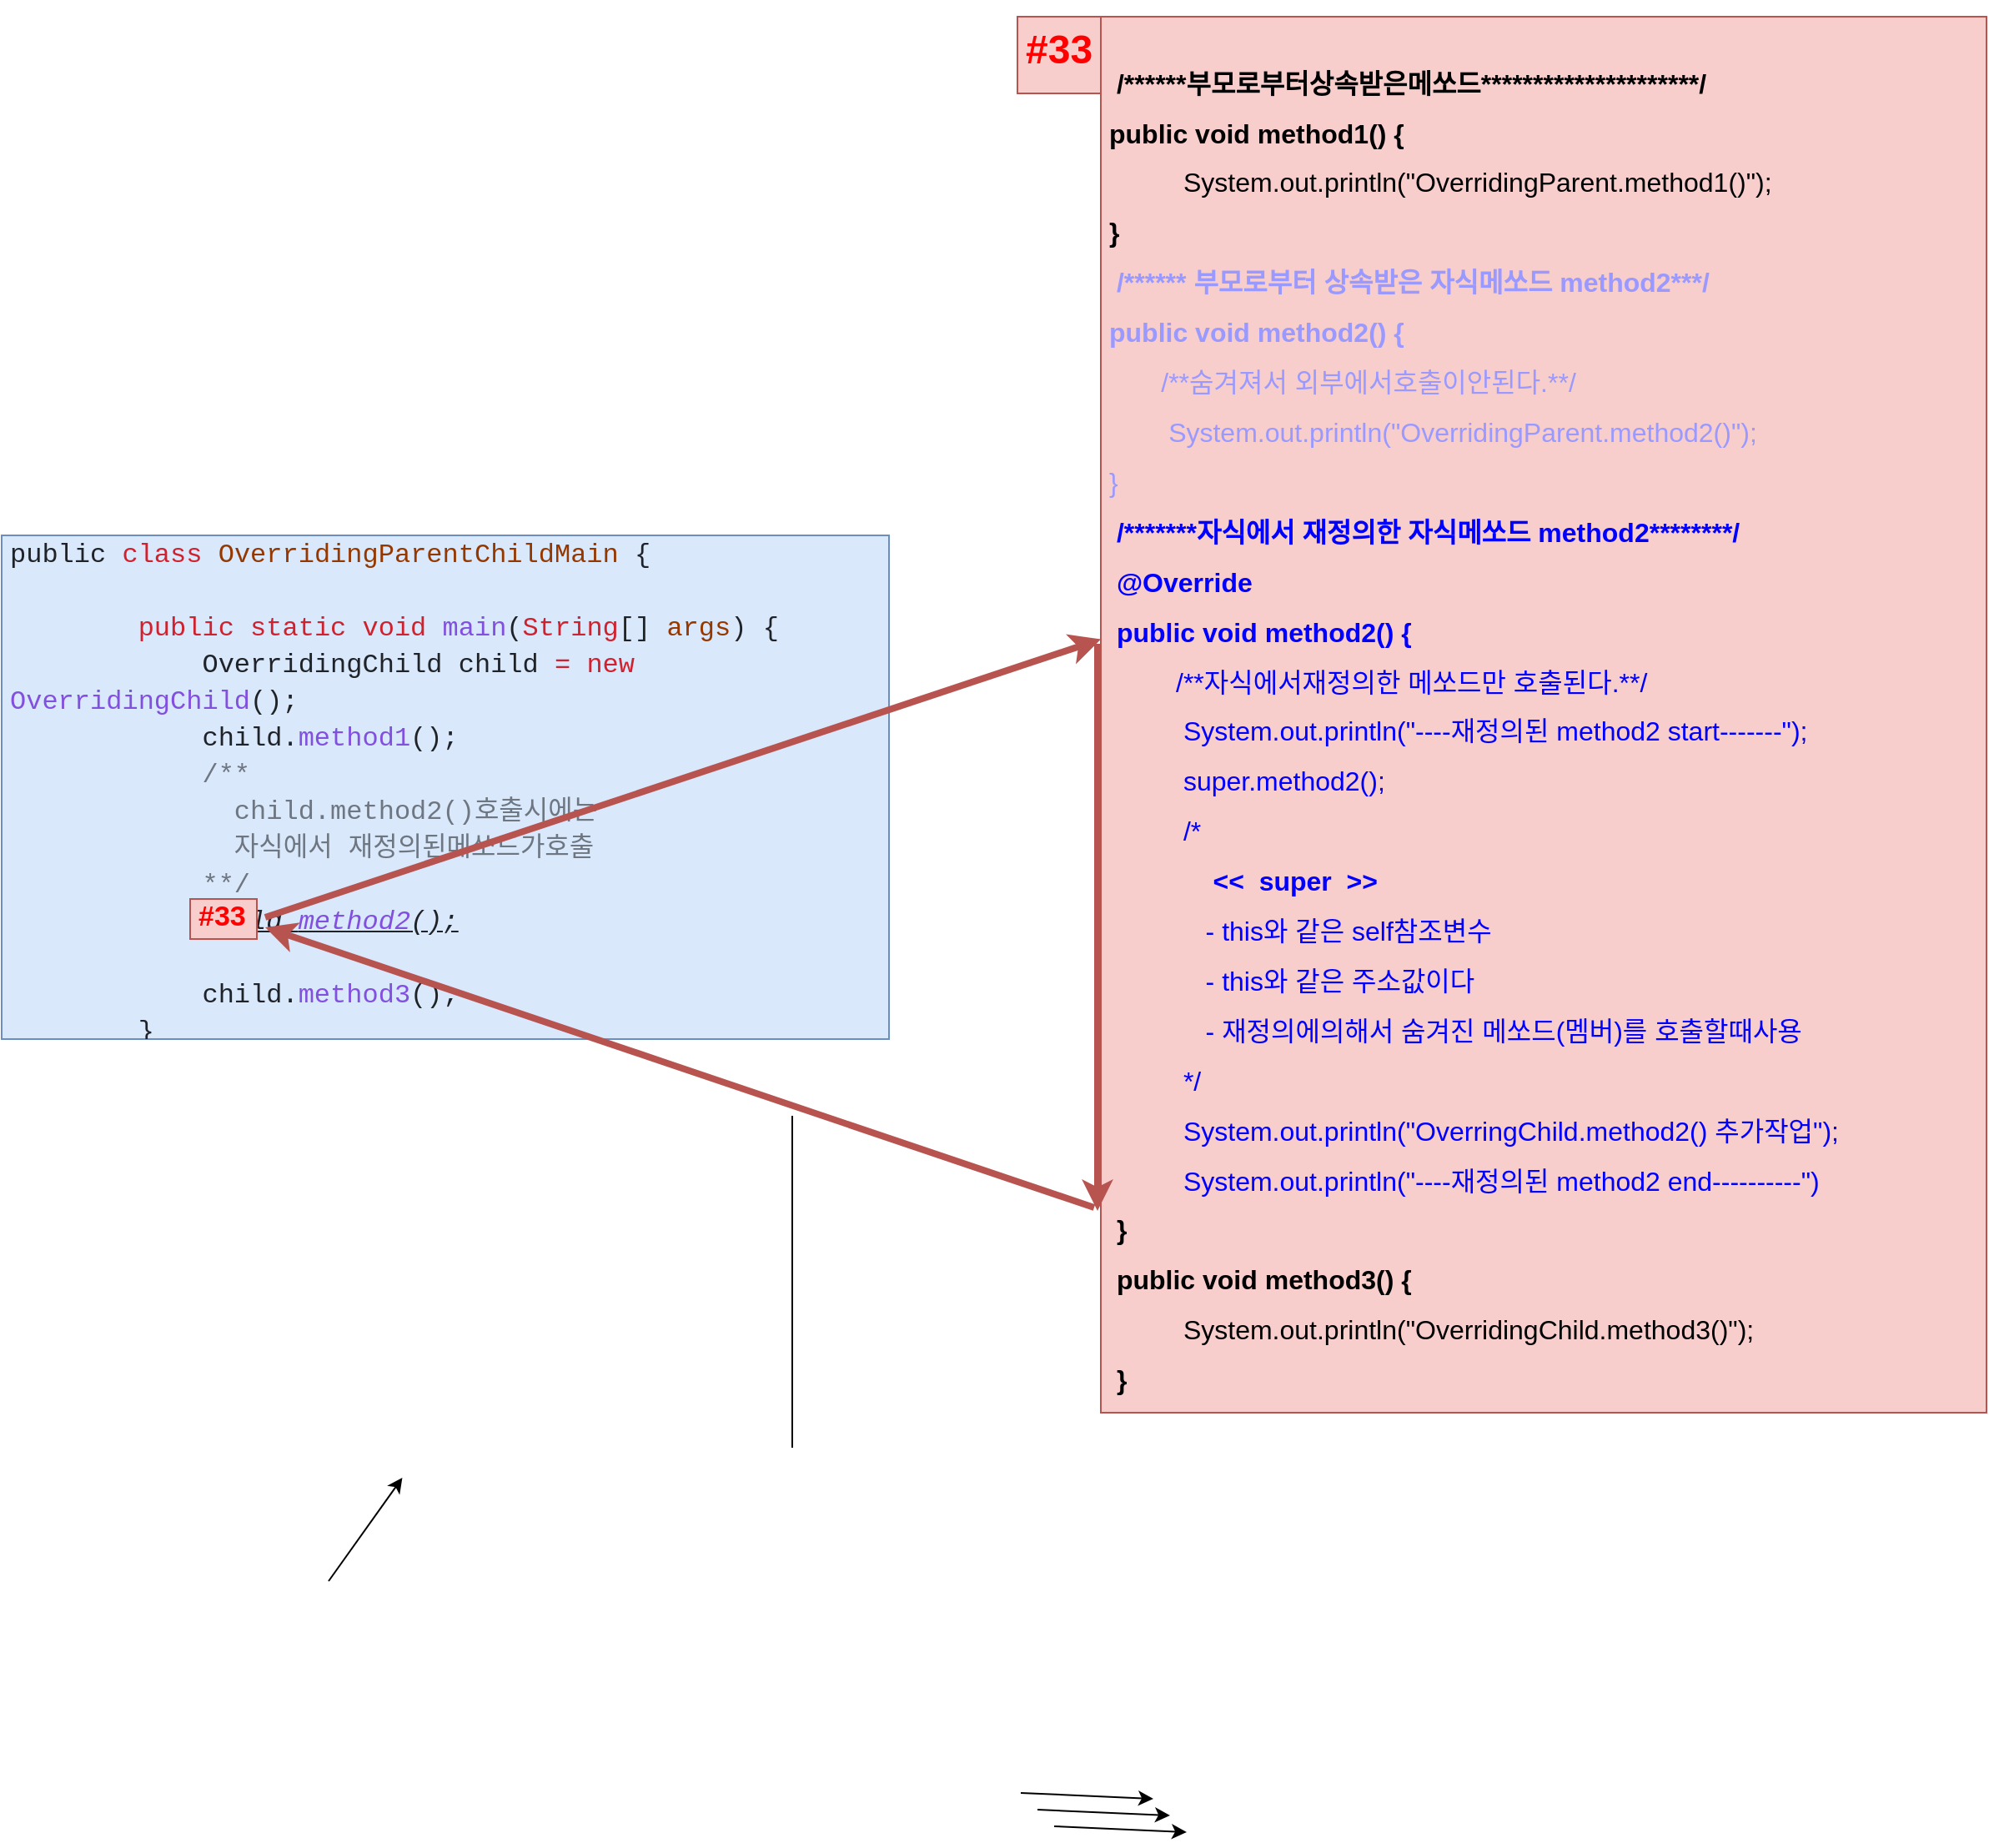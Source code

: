 <mxfile version="22.1.11" type="device">
  <diagram name="페이지-1" id="x_yewaCAZHS-CT8Duj3i">
    <mxGraphModel dx="2234" dy="1538" grid="0" gridSize="10" guides="1" tooltips="1" connect="1" arrows="1" fold="1" page="0" pageScale="1" pageWidth="827" pageHeight="1169" math="0" shadow="0">
      <root>
        <mxCell id="0" />
        <mxCell id="1" parent="0" />
        <mxCell id="Q0oJkmgqtFZWM4lEizwN-1" value="&lt;h1 style=&quot;font-size: 16px;&quot;&gt;&lt;div style=&quot;color: rgb(31, 35, 40); font-family: &amp;quot;D2 Coding&amp;quot;, Consolas, &amp;quot;Courier New&amp;quot;, monospace; font-size: 16px; line-height: 22px;&quot;&gt;&lt;div style=&quot;font-weight: normal; font-size: 16px;&quot;&gt;public &lt;span style=&quot;color: rgb(207, 34, 46); font-size: 16px;&quot;&gt;class&lt;/span&gt; &lt;span style=&quot;color: rgb(149, 56, 0); font-size: 16px;&quot;&gt;OverridingParentChildMain&lt;/span&gt; {&lt;/div&gt;&lt;br style=&quot;font-size: 16px;&quot;&gt;&lt;div style=&quot;font-weight: normal; font-size: 16px;&quot;&gt;&amp;nbsp; &amp;nbsp; &amp;nbsp; &amp;nbsp; &lt;span style=&quot;color: rgb(207, 34, 46); font-size: 16px;&quot;&gt;public&lt;/span&gt; &lt;span style=&quot;color: rgb(207, 34, 46); font-size: 16px;&quot;&gt;static&lt;/span&gt; &lt;span style=&quot;color: rgb(207, 34, 46); font-size: 16px;&quot;&gt;void&lt;/span&gt; &lt;span style=&quot;color: rgb(130, 80, 223); font-size: 16px;&quot;&gt;main&lt;/span&gt;(&lt;span style=&quot;color: rgb(207, 34, 46); font-size: 16px;&quot;&gt;String&lt;/span&gt;[] &lt;span style=&quot;color: rgb(149, 56, 0); font-size: 16px;&quot;&gt;args&lt;/span&gt;) {&lt;/div&gt;&lt;div style=&quot;font-weight: normal; font-size: 16px;&quot;&gt;&amp;nbsp; &amp;nbsp; &amp;nbsp; &amp;nbsp; &amp;nbsp; &amp;nbsp; OverridingChild&lt;span style=&quot;color: rgb(149, 56, 0); font-size: 16px;&quot;&gt; &lt;/span&gt;child&lt;span style=&quot;color: rgb(149, 56, 0); font-size: 16px;&quot;&gt; &lt;/span&gt;&lt;span style=&quot;color: rgb(207, 34, 46); font-size: 16px;&quot;&gt;=&lt;/span&gt; &lt;span style=&quot;color: rgb(207, 34, 46); font-size: 16px;&quot;&gt;new&lt;/span&gt; &lt;span style=&quot;color: rgb(130, 80, 223); font-size: 16px;&quot;&gt;OverridingChild&lt;/span&gt;();&lt;/div&gt;&lt;div style=&quot;font-weight: normal; font-size: 16px;&quot;&gt;&amp;nbsp; &amp;nbsp; &amp;nbsp; &amp;nbsp; &amp;nbsp; &amp;nbsp; child.&lt;span style=&quot;color: rgb(130, 80, 223); font-size: 16px;&quot;&gt;method1&lt;/span&gt;();&lt;/div&gt;&lt;div style=&quot;font-weight: normal; font-size: 16px;&quot;&gt;&amp;nbsp; &amp;nbsp; &amp;nbsp; &amp;nbsp; &amp;nbsp; &amp;nbsp; &lt;span style=&quot;color: rgb(110, 119, 129); font-size: 16px;&quot;&gt;/**&lt;/span&gt;&lt;/div&gt;&lt;div style=&quot;font-weight: normal; font-size: 16px;&quot;&gt;&lt;span style=&quot;color: rgb(110, 119, 129); font-size: 16px;&quot;&gt;&amp;nbsp; &amp;nbsp; &amp;nbsp; &amp;nbsp; &amp;nbsp; &amp;nbsp; &amp;nbsp; child.method2()호출시에는&amp;nbsp;&lt;/span&gt;&lt;/div&gt;&lt;div style=&quot;font-weight: normal; font-size: 16px;&quot;&gt;&lt;span style=&quot;color: rgb(110, 119, 129); font-size: 16px;&quot;&gt;&amp;nbsp; &amp;nbsp; &amp;nbsp; &amp;nbsp; &amp;nbsp; &amp;nbsp; &amp;nbsp; 자식에서 재정의된메쏘드가호출&lt;/span&gt;&lt;/div&gt;&lt;div style=&quot;font-weight: normal; font-size: 16px;&quot;&gt;&lt;span style=&quot;color: rgb(110, 119, 129); font-size: 16px;&quot;&gt;&amp;nbsp; &amp;nbsp; &amp;nbsp; &amp;nbsp; &amp;nbsp; &amp;nbsp; **/&lt;/span&gt;&lt;/div&gt;&lt;div style=&quot;font-size: 16px;&quot;&gt;&lt;span style=&quot;font-weight: normal;&quot;&gt;&amp;nbsp; &amp;nbsp; &amp;nbsp; &amp;nbsp; &amp;nbsp; &amp;nbsp; &lt;/span&gt;&lt;u style=&quot;&quot;&gt;&lt;i style=&quot;font-weight: normal;&quot;&gt;child.&lt;span style=&quot;color: rgb(130, 80, 223); font-size: 16px;&quot;&gt;method2&lt;/span&gt;();&lt;/i&gt;&lt;/u&gt;&lt;/div&gt;&lt;div style=&quot;font-size: 16px;&quot;&gt;&lt;u style=&quot;&quot;&gt;&lt;i style=&quot;font-weight: normal;&quot;&gt;&lt;br&gt;&lt;/i&gt;&lt;/u&gt;&lt;/div&gt;&lt;div style=&quot;font-weight: normal; font-size: 16px;&quot;&gt;&amp;nbsp; &amp;nbsp; &amp;nbsp; &amp;nbsp; &amp;nbsp; &amp;nbsp; child.&lt;span style=&quot;color: rgb(130, 80, 223); font-size: 16px;&quot;&gt;method3&lt;/span&gt;();&lt;/div&gt;&lt;div style=&quot;font-weight: normal; font-size: 16px;&quot;&gt;&amp;nbsp; &amp;nbsp; &amp;nbsp; &amp;nbsp; }&lt;/div&gt;&lt;div style=&quot;font-weight: normal; font-size: 16px;&quot;&gt;&amp;nbsp; &amp;nbsp; }&lt;/div&gt;&lt;/div&gt;&lt;/h1&gt;" style="text;html=1;spacing=5;spacingTop=-20;whiteSpace=wrap;overflow=hidden;rounded=0;fillColor=#dae8fc;strokeColor=#6c8ebf;fontSize=16;" parent="1" vertex="1">
          <mxGeometry x="-537" y="-150" width="532" height="302" as="geometry" />
        </mxCell>
        <mxCell id="Q0oJkmgqtFZWM4lEizwN-4" value="&lt;h1 style=&quot;font-size: 16px;&quot;&gt;&lt;font style=&quot;font-size: 16px;&quot;&gt;&lt;span style=&quot;background-color: initial; font-size: 16px;&quot;&gt;&amp;nbsp; &amp;nbsp;&lt;/span&gt;&lt;br style=&quot;font-size: 16px;&quot;&gt;&lt;/font&gt;&lt;/h1&gt;&lt;h1 style=&quot;font-size: 16px;&quot;&gt;&lt;font style=&quot;font-size: 16px;&quot;&gt;&amp;nbsp;/******부모로부터상속받은메쏘드*********************/&lt;/font&gt;&lt;/h1&gt;&lt;h1 style=&quot;font-size: 16px;&quot;&gt;&lt;font style=&quot;font-size: 16px;&quot;&gt;public void method1() {&lt;/font&gt;&lt;/h1&gt;&lt;h1 style=&quot;font-size: 16px;&quot;&gt;&lt;font style=&quot;font-size: 16px;&quot;&gt;&lt;span style=&quot;font-size: 16px;&quot;&gt;&amp;nbsp; &amp;nbsp;&amp;nbsp;&amp;nbsp;&amp;nbsp;&amp;nbsp;&amp;nbsp;&amp;nbsp;&lt;/span&gt;&lt;span style=&quot;font-weight: normal; font-size: 16px;&quot;&gt;&lt;span style=&quot;font-size: 16px;&quot;&gt;&amp;nbsp;&lt;/span&gt;&lt;font style=&quot;font-size: 16px;&quot;&gt;System.out.println(&quot;OverridingParent.method1()&quot;);&lt;/font&gt;&lt;/span&gt;&lt;/font&gt;&lt;/h1&gt;&lt;h1 style=&quot;font-size: 16px;&quot;&gt;&lt;font style=&quot;font-size: 16px;&quot;&gt;}&lt;/font&gt;&lt;/h1&gt;&lt;h1 style=&quot;font-size: 16px;&quot;&gt;&lt;font style=&quot;font-size: 16px;&quot;&gt;&lt;font color=&quot;#33ffff&quot; style=&quot;font-size: 16px;&quot;&gt;&amp;nbsp;&lt;/font&gt;&lt;font color=&quot;#9999ff&quot; style=&quot;font-size: 16px;&quot;&gt;/******&amp;nbsp;부모로부터 상속받은 자식메쏘드 method2***/&lt;/font&gt;&lt;/font&gt;&lt;/h1&gt;&lt;h1 style=&quot;font-size: 16px;&quot;&gt;&lt;font style=&quot;font-size: 16px;&quot; color=&quot;#9999ff&quot;&gt;&lt;span style=&quot;background-color: initial; font-size: 16px;&quot;&gt;&lt;span style=&quot;background-color: initial; font-size: 16px;&quot;&gt;public void method2() {&lt;/span&gt;&lt;/span&gt;&lt;/font&gt;&lt;/h1&gt;&lt;div style=&quot;font-size: 16px;&quot;&gt;&lt;font style=&quot;font-size: 16px;&quot; color=&quot;#9999ff&quot;&gt;&lt;span style=&quot;background-color: initial; font-size: 16px;&quot;&gt;&lt;span style=&quot;background-color: initial; font-size: 16px;&quot;&gt;&lt;b style=&quot;font-size: 16px;&quot;&gt;&amp;nbsp; &amp;nbsp; &amp;nbsp; &amp;nbsp;&lt;/b&gt;&lt;font style=&quot;font-size: 16px;&quot;&gt;/**&lt;/font&gt;&lt;/span&gt;&lt;/span&gt;&lt;span style=&quot;background-color: initial; font-size: 16px;&quot;&gt;&lt;font style=&quot;font-size: 16px;&quot;&gt;숨겨져서 외부에서호출이안된다.**/&lt;/font&gt;&lt;/span&gt;&lt;/font&gt;&lt;/div&gt;&lt;h1 style=&quot;font-size: 16px;&quot;&gt;&lt;font color=&quot;#9999ff&quot; style=&quot;font-weight: normal; font-size: 16px;&quot;&gt;&amp;nbsp; &amp;nbsp; &amp;nbsp; &amp;nbsp; System.out.println(&quot;OverridingParent.method2()&quot;);&lt;/font&gt;&lt;/h1&gt;&lt;h1 style=&quot;font-size: 16px;&quot;&gt;&lt;font color=&quot;#9999ff&quot; style=&quot;font-size: 16px; font-weight: normal;&quot;&gt;}&lt;/font&gt;&lt;/h1&gt;&lt;h1 style=&quot;font-size: 16px;&quot;&gt;&lt;font style=&quot;font-size: 16px;&quot;&gt;&amp;nbsp;&lt;font color=&quot;#0000ff&quot; style=&quot;font-size: 16px;&quot;&gt;/*******자식에서 재정의한 자식메쏘드 method2********/&lt;/font&gt;&lt;/font&gt;&lt;/h1&gt;&lt;h1 style=&quot;font-size: 16px;&quot;&gt;&lt;font style=&quot;font-size: 16px;&quot; color=&quot;#0000ff&quot;&gt;&lt;font style=&quot;font-size: 16px;&quot;&gt;&amp;nbsp;&lt;/font&gt;&lt;font style=&quot;font-size: 16px;&quot;&gt;@Override&lt;/font&gt;&lt;/font&gt;&lt;/h1&gt;&lt;h1 style=&quot;font-size: 16px;&quot;&gt;&lt;font color=&quot;#0000ff&quot; style=&quot;font-size: 16px;&quot;&gt;&amp;nbsp;public void method2() {&lt;/font&gt;&lt;/h1&gt;&lt;div style=&quot;font-size: 16px;&quot;&gt;&lt;font style=&quot;font-size: 16px;&quot; color=&quot;#0000ff&quot;&gt;&lt;font style=&quot;font-size: 16px;&quot;&gt;&amp;nbsp; &amp;nbsp; &amp;nbsp; &amp;nbsp; &lt;/font&gt;&lt;font style=&quot;font-size: 16px;&quot;&gt;&lt;font style=&quot;font-size: 16px;&quot;&gt;&amp;nbsp;/**&lt;/font&gt;&lt;span style=&quot;background-color: initial; font-size: 16px;&quot;&gt;자식에서재정의한 메쏘드만 호출된다.**/&lt;/span&gt;&lt;/font&gt;&lt;/font&gt;&lt;/div&gt;&lt;h1 style=&quot;font-size: 16px;&quot;&gt;&lt;font color=&quot;#0000ff&quot; style=&quot;font-weight: normal; font-size: 16px;&quot;&gt;&amp;nbsp; &amp;nbsp;&amp;nbsp;&amp;nbsp;&amp;nbsp;&amp;nbsp;&amp;nbsp;&amp;nbsp;&amp;nbsp;System.out.println(&quot;----재정의된 method2 start-------&quot;);&lt;/font&gt;&lt;/h1&gt;&lt;h1 style=&quot;font-size: 16px;&quot;&gt;&lt;font color=&quot;#0000ff&quot; style=&quot;font-weight: normal; font-size: 16px;&quot;&gt;&amp;nbsp; &amp;nbsp;&amp;nbsp;&amp;nbsp;&amp;nbsp;&amp;nbsp;&amp;nbsp;&amp;nbsp;&amp;nbsp;super.method2();&lt;/font&gt;&lt;/h1&gt;&lt;h1 style=&quot;font-size: 16px;&quot;&gt;&lt;font style=&quot;font-size: 16px;&quot;&gt;&lt;font color=&quot;#0000ff&quot; style=&quot;font-weight: normal; font-size: 16px;&quot;&gt;&amp;nbsp; &amp;nbsp;&amp;nbsp;&amp;nbsp;&amp;nbsp;&amp;nbsp;&amp;nbsp;&amp;nbsp;&amp;nbsp;/*&lt;/font&gt;&amp;nbsp;&amp;nbsp;&lt;/font&gt;&lt;/h1&gt;&lt;h1 style=&quot;font-size: 16px;&quot;&gt;&lt;font style=&quot;font-size: 16px;&quot;&gt;&amp;nbsp; &amp;nbsp; &amp;nbsp; &amp;nbsp; &amp;nbsp; &amp;nbsp; &lt;font style=&quot;font-size: 16px;&quot; color=&quot;#0000ff&quot;&gt;&amp;nbsp; &amp;lt;&amp;lt;&amp;nbsp; super&amp;nbsp; &amp;gt;&amp;gt;&lt;/font&gt;&lt;/font&gt;&lt;/h1&gt;&lt;h1 style=&quot;font-size: 16px;&quot;&gt;&lt;font color=&quot;#0000ff&quot; style=&quot;font-weight: normal; font-size: 16px;&quot;&gt;&amp;nbsp; &amp;nbsp; &amp;nbsp; &amp;nbsp; &amp;nbsp; &amp;nbsp; &amp;nbsp;- this와 같은 self참조변수&lt;/font&gt;&lt;/h1&gt;&lt;h1 style=&quot;font-size: 16px;&quot;&gt;&lt;font color=&quot;#0000ff&quot; style=&quot;font-weight: normal; font-size: 16px;&quot;&gt;&amp;nbsp; &amp;nbsp; &amp;nbsp; &amp;nbsp; &amp;nbsp; &amp;nbsp; &amp;nbsp;- this와 같은 주소값이다&lt;/font&gt;&lt;/h1&gt;&lt;h1 style=&quot;font-size: 16px;&quot;&gt;&lt;font color=&quot;#0000ff&quot; style=&quot;font-weight: normal; font-size: 16px;&quot;&gt;&amp;nbsp; &amp;nbsp; &amp;nbsp; &amp;nbsp; &amp;nbsp; &amp;nbsp; &amp;nbsp;- 재정의에의해서 숨겨진 메쏘드(멤버)를 호출할때사용&lt;/font&gt;&lt;/h1&gt;&lt;h1 style=&quot;font-size: 16px;&quot;&gt;&lt;font color=&quot;#0000ff&quot; style=&quot;font-weight: normal; font-size: 16px;&quot;&gt;&amp;nbsp; &amp;nbsp;&amp;nbsp;&amp;nbsp;&amp;nbsp;&amp;nbsp;&amp;nbsp;&amp;nbsp;&amp;nbsp;*/&lt;/font&gt;&lt;/h1&gt;&lt;h1 style=&quot;font-size: 16px;&quot;&gt;&lt;font color=&quot;#0000ff&quot; style=&quot;font-weight: normal; font-size: 16px;&quot;&gt;&amp;nbsp; &amp;nbsp;&amp;nbsp;&amp;nbsp;&amp;nbsp;&amp;nbsp;&amp;nbsp;&amp;nbsp;&amp;nbsp;System.out.println(&quot;OverringChild.method2() 추가작업&quot;);&lt;/font&gt;&lt;/h1&gt;&lt;h1 style=&quot;font-size: 16px;&quot;&gt;&lt;font color=&quot;#0000ff&quot; style=&quot;font-weight: normal; font-size: 16px;&quot;&gt;&amp;nbsp; &amp;nbsp;&amp;nbsp;&amp;nbsp;&amp;nbsp;&amp;nbsp;&amp;nbsp;&amp;nbsp;&amp;nbsp;System.out.println(&quot;----재정의된 method2 end----------&quot;)&lt;/font&gt;&lt;/h1&gt;&lt;h1 style=&quot;font-size: 16px;&quot;&gt;&lt;font style=&quot;font-size: 16px;&quot;&gt;&lt;span style=&quot;font-weight: normal; font-size: 16px;&quot;&gt;&amp;nbsp;&lt;/span&gt;}&lt;/font&gt;&lt;/h1&gt;&lt;h1 style=&quot;font-size: 16px;&quot;&gt;&lt;font style=&quot;font-size: 16px;&quot;&gt;&lt;span style=&quot;font-size: 16px;&quot;&gt;&amp;nbsp;&lt;/span&gt;&lt;font style=&quot;font-size: 16px;&quot;&gt;public void method3() {&lt;/font&gt;&lt;/font&gt;&lt;/h1&gt;&lt;h1 style=&quot;font-size: 16px;&quot;&gt;&lt;font style=&quot;font-size: 16px;&quot;&gt;&lt;span style=&quot;font-size: 16px;&quot;&gt;&amp;nbsp; &amp;nbsp;&amp;nbsp;&amp;nbsp;&amp;nbsp;&amp;nbsp;&amp;nbsp;&lt;/span&gt;&lt;span style=&quot;font-weight: normal; font-size: 16px;&quot;&gt;&lt;span style=&quot;font-size: 16px;&quot;&gt;&amp;nbsp;&amp;nbsp;&lt;/span&gt;&lt;font style=&quot;font-size: 16px;&quot;&gt;System.out.println(&quot;OverridingChild.method3()&quot;);&lt;/font&gt;&lt;/span&gt;&lt;/font&gt;&lt;/h1&gt;&lt;h1 style=&quot;font-size: 16px;&quot;&gt;&lt;font style=&quot;font-size: 16px;&quot;&gt;&lt;span style=&quot;font-size: 16px;&quot;&gt;&amp;nbsp;&lt;/span&gt;&lt;font style=&quot;font-size: 16px;&quot;&gt;}&lt;/font&gt;&lt;/font&gt;&lt;/h1&gt;&lt;h1 style=&quot;font-size: 16px;&quot;&gt;&lt;br style=&quot;font-size: 16px;&quot;&gt;&lt;/h1&gt;&lt;h1 style=&quot;font-size: 16px;&quot;&gt;&lt;font style=&quot;font-size: 16px;&quot;&gt;&lt;br style=&quot;font-size: 16px;&quot;&gt;&lt;/font&gt;&lt;/h1&gt;&lt;h1 style=&quot;font-size: 16px;&quot;&gt;&lt;font style=&quot;font-size: 16px;&quot;&gt;&amp;nbsp;&lt;/font&gt;&lt;/h1&gt;" style="text;html=1;strokeColor=#b85450;fillColor=#f8cecc;spacing=5;spacingTop=-20;whiteSpace=wrap;overflow=hidden;rounded=0;fontSize=16;align=left;" parent="1" vertex="1">
          <mxGeometry x="122" y="-461" width="531" height="837" as="geometry" />
        </mxCell>
        <mxCell id="Q0oJkmgqtFZWM4lEizwN-6" value="" style="endArrow=classic;html=1;rounded=0;entryX=0;entryY=0.446;entryDx=0;entryDy=0;entryPerimeter=0;strokeWidth=4;fillColor=#f8cecc;strokeColor=#b85450;" parent="1" edge="1" target="Q0oJkmgqtFZWM4lEizwN-4">
          <mxGeometry width="50" height="50" relative="1" as="geometry">
            <mxPoint x="-379" y="79" as="sourcePoint" />
            <mxPoint x="116" y="44" as="targetPoint" />
          </mxGeometry>
        </mxCell>
        <mxCell id="Q0oJkmgqtFZWM4lEizwN-8" value="" style="endArrow=classic;html=1;rounded=0;" parent="1" edge="1">
          <mxGeometry width="50" height="50" relative="1" as="geometry">
            <mxPoint x="-341" y="477" as="sourcePoint" />
            <mxPoint x="-296.787" y="415" as="targetPoint" />
          </mxGeometry>
        </mxCell>
        <mxCell id="Q0oJkmgqtFZWM4lEizwN-9" value="" style="endArrow=classic;html=1;rounded=0;strokeWidth=4;fillColor=#f8cecc;strokeColor=#b85450;" parent="1" edge="1">
          <mxGeometry width="50" height="50" relative="1" as="geometry">
            <mxPoint x="118" y="253" as="sourcePoint" />
            <mxPoint x="-379" y="85" as="targetPoint" />
          </mxGeometry>
        </mxCell>
        <mxCell id="Q0oJkmgqtFZWM4lEizwN-12" value="" style="endArrow=none;html=1;rounded=0;" parent="1" edge="1">
          <mxGeometry width="50" height="50" relative="1" as="geometry">
            <mxPoint x="-63" y="397" as="sourcePoint" />
            <mxPoint x="-63" y="198" as="targetPoint" />
          </mxGeometry>
        </mxCell>
        <mxCell id="HA3GW_AbqvUbS8MEMvi7-1" value="&lt;h1&gt;#33&lt;/h1&gt;" style="text;html=1;strokeColor=#b85450;fillColor=#f8cecc;spacing=5;spacingTop=-20;whiteSpace=wrap;overflow=hidden;rounded=0;fontColor=#FF0000;" vertex="1" parent="1">
          <mxGeometry x="72" y="-461" width="50" height="46" as="geometry" />
        </mxCell>
        <mxCell id="HA3GW_AbqvUbS8MEMvi7-2" value="&lt;h1 style=&quot;font-size: 17px;&quot;&gt;#33&lt;/h1&gt;" style="text;html=1;strokeColor=#b85450;fillColor=#f8cecc;spacing=5;spacingTop=-20;whiteSpace=wrap;overflow=hidden;rounded=0;fontColor=#FF0000;fontSize=17;" vertex="1" parent="1">
          <mxGeometry x="-424" y="68" width="40" height="24" as="geometry" />
        </mxCell>
        <mxCell id="HA3GW_AbqvUbS8MEMvi7-3" value="" style="endArrow=classic;html=1;rounded=0;" edge="1" parent="1">
          <mxGeometry width="50" height="50" relative="1" as="geometry">
            <mxPoint x="74" y="604" as="sourcePoint" />
            <mxPoint x="153.5" y="607.5" as="targetPoint" />
          </mxGeometry>
        </mxCell>
        <mxCell id="HA3GW_AbqvUbS8MEMvi7-4" value="" style="endArrow=classic;html=1;rounded=0;" edge="1" parent="1">
          <mxGeometry width="50" height="50" relative="1" as="geometry">
            <mxPoint x="84" y="614" as="sourcePoint" />
            <mxPoint x="163.5" y="617.5" as="targetPoint" />
          </mxGeometry>
        </mxCell>
        <mxCell id="HA3GW_AbqvUbS8MEMvi7-5" value="" style="endArrow=classic;html=1;rounded=0;" edge="1" parent="1">
          <mxGeometry width="50" height="50" relative="1" as="geometry">
            <mxPoint x="94" y="624" as="sourcePoint" />
            <mxPoint x="173.5" y="627.5" as="targetPoint" />
          </mxGeometry>
        </mxCell>
        <mxCell id="HA3GW_AbqvUbS8MEMvi7-6" value="" style="endArrow=classic;html=1;rounded=0;fillColor=#f8cecc;strokeColor=#b85450;strokeWidth=4;" edge="1" parent="1">
          <mxGeometry width="50" height="50" relative="1" as="geometry">
            <mxPoint x="120" y="-85" as="sourcePoint" />
            <mxPoint x="120" y="255" as="targetPoint" />
          </mxGeometry>
        </mxCell>
      </root>
    </mxGraphModel>
  </diagram>
</mxfile>
